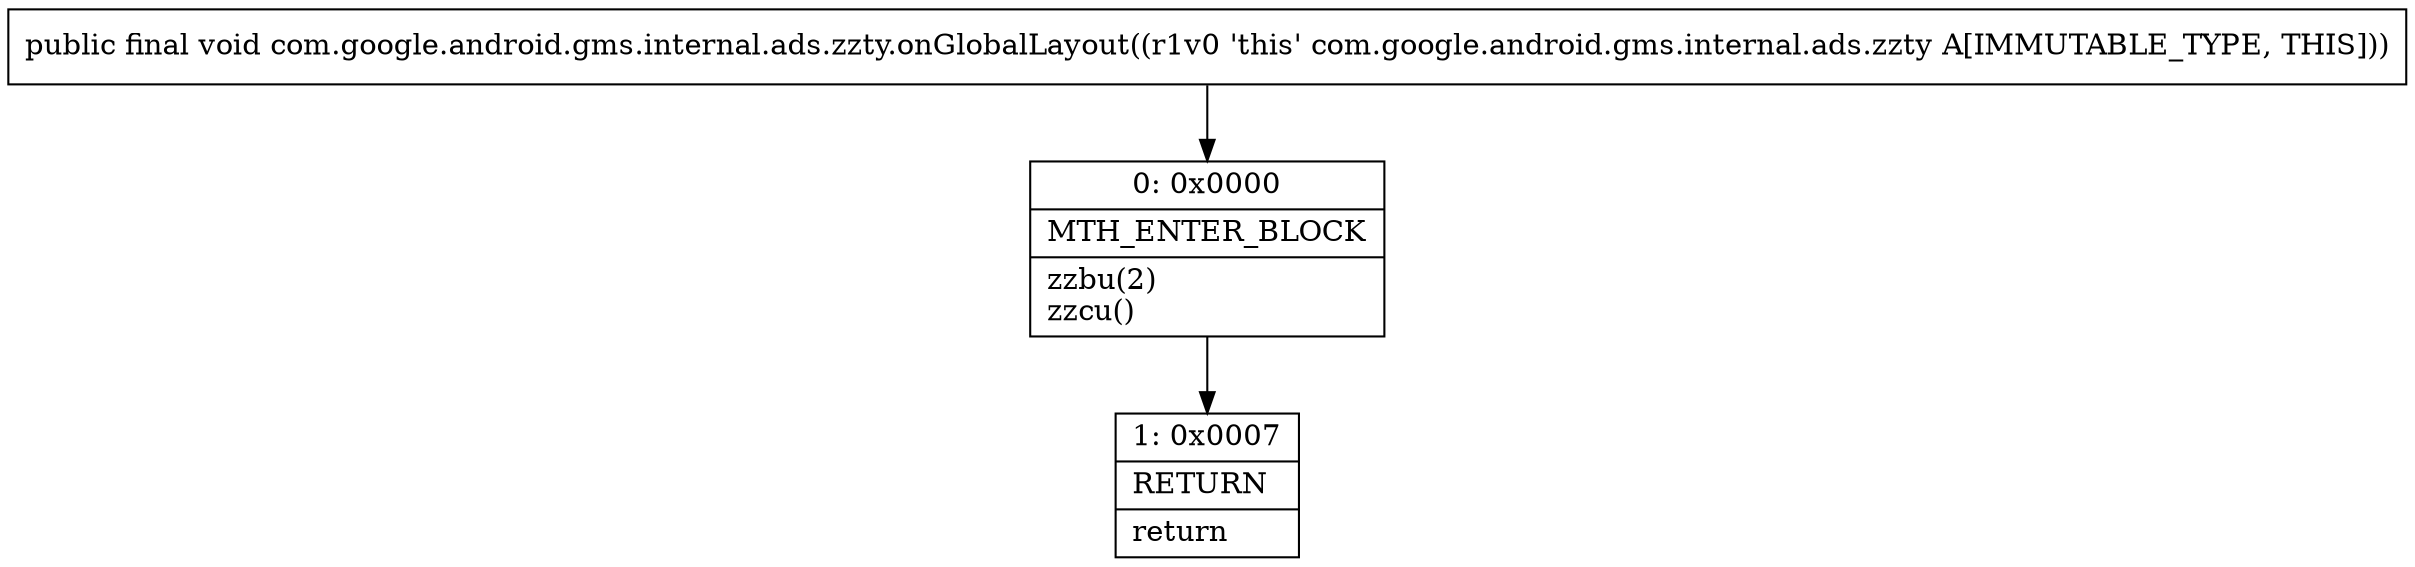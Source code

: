 digraph "CFG forcom.google.android.gms.internal.ads.zzty.onGlobalLayout()V" {
Node_0 [shape=record,label="{0\:\ 0x0000|MTH_ENTER_BLOCK\l|zzbu(2)\lzzcu()\l}"];
Node_1 [shape=record,label="{1\:\ 0x0007|RETURN\l|return\l}"];
MethodNode[shape=record,label="{public final void com.google.android.gms.internal.ads.zzty.onGlobalLayout((r1v0 'this' com.google.android.gms.internal.ads.zzty A[IMMUTABLE_TYPE, THIS])) }"];
MethodNode -> Node_0;
Node_0 -> Node_1;
}


